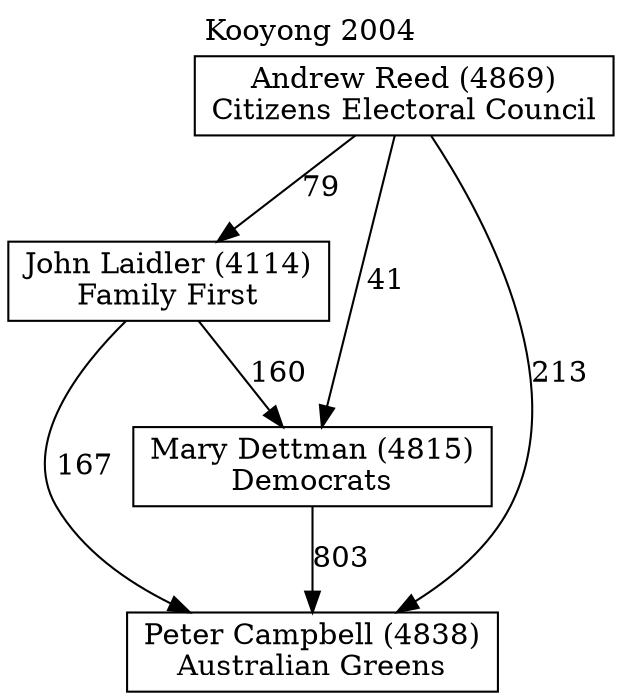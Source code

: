 // House preference flow
digraph "Peter Campbell (4838)_Kooyong_2004" {
	graph [label="Kooyong 2004" labelloc=t mclimit=10]
	node [shape=box]
	"Andrew Reed (4869)" [label="Andrew Reed (4869)
Citizens Electoral Council"]
	"John Laidler (4114)" [label="John Laidler (4114)
Family First"]
	"Mary Dettman (4815)" [label="Mary Dettman (4815)
Democrats"]
	"Peter Campbell (4838)" [label="Peter Campbell (4838)
Australian Greens"]
	"Andrew Reed (4869)" -> "John Laidler (4114)" [label=79]
	"Andrew Reed (4869)" -> "Mary Dettman (4815)" [label=41]
	"Andrew Reed (4869)" -> "Peter Campbell (4838)" [label=213]
	"John Laidler (4114)" -> "Mary Dettman (4815)" [label=160]
	"John Laidler (4114)" -> "Peter Campbell (4838)" [label=167]
	"Mary Dettman (4815)" -> "Peter Campbell (4838)" [label=803]
}
